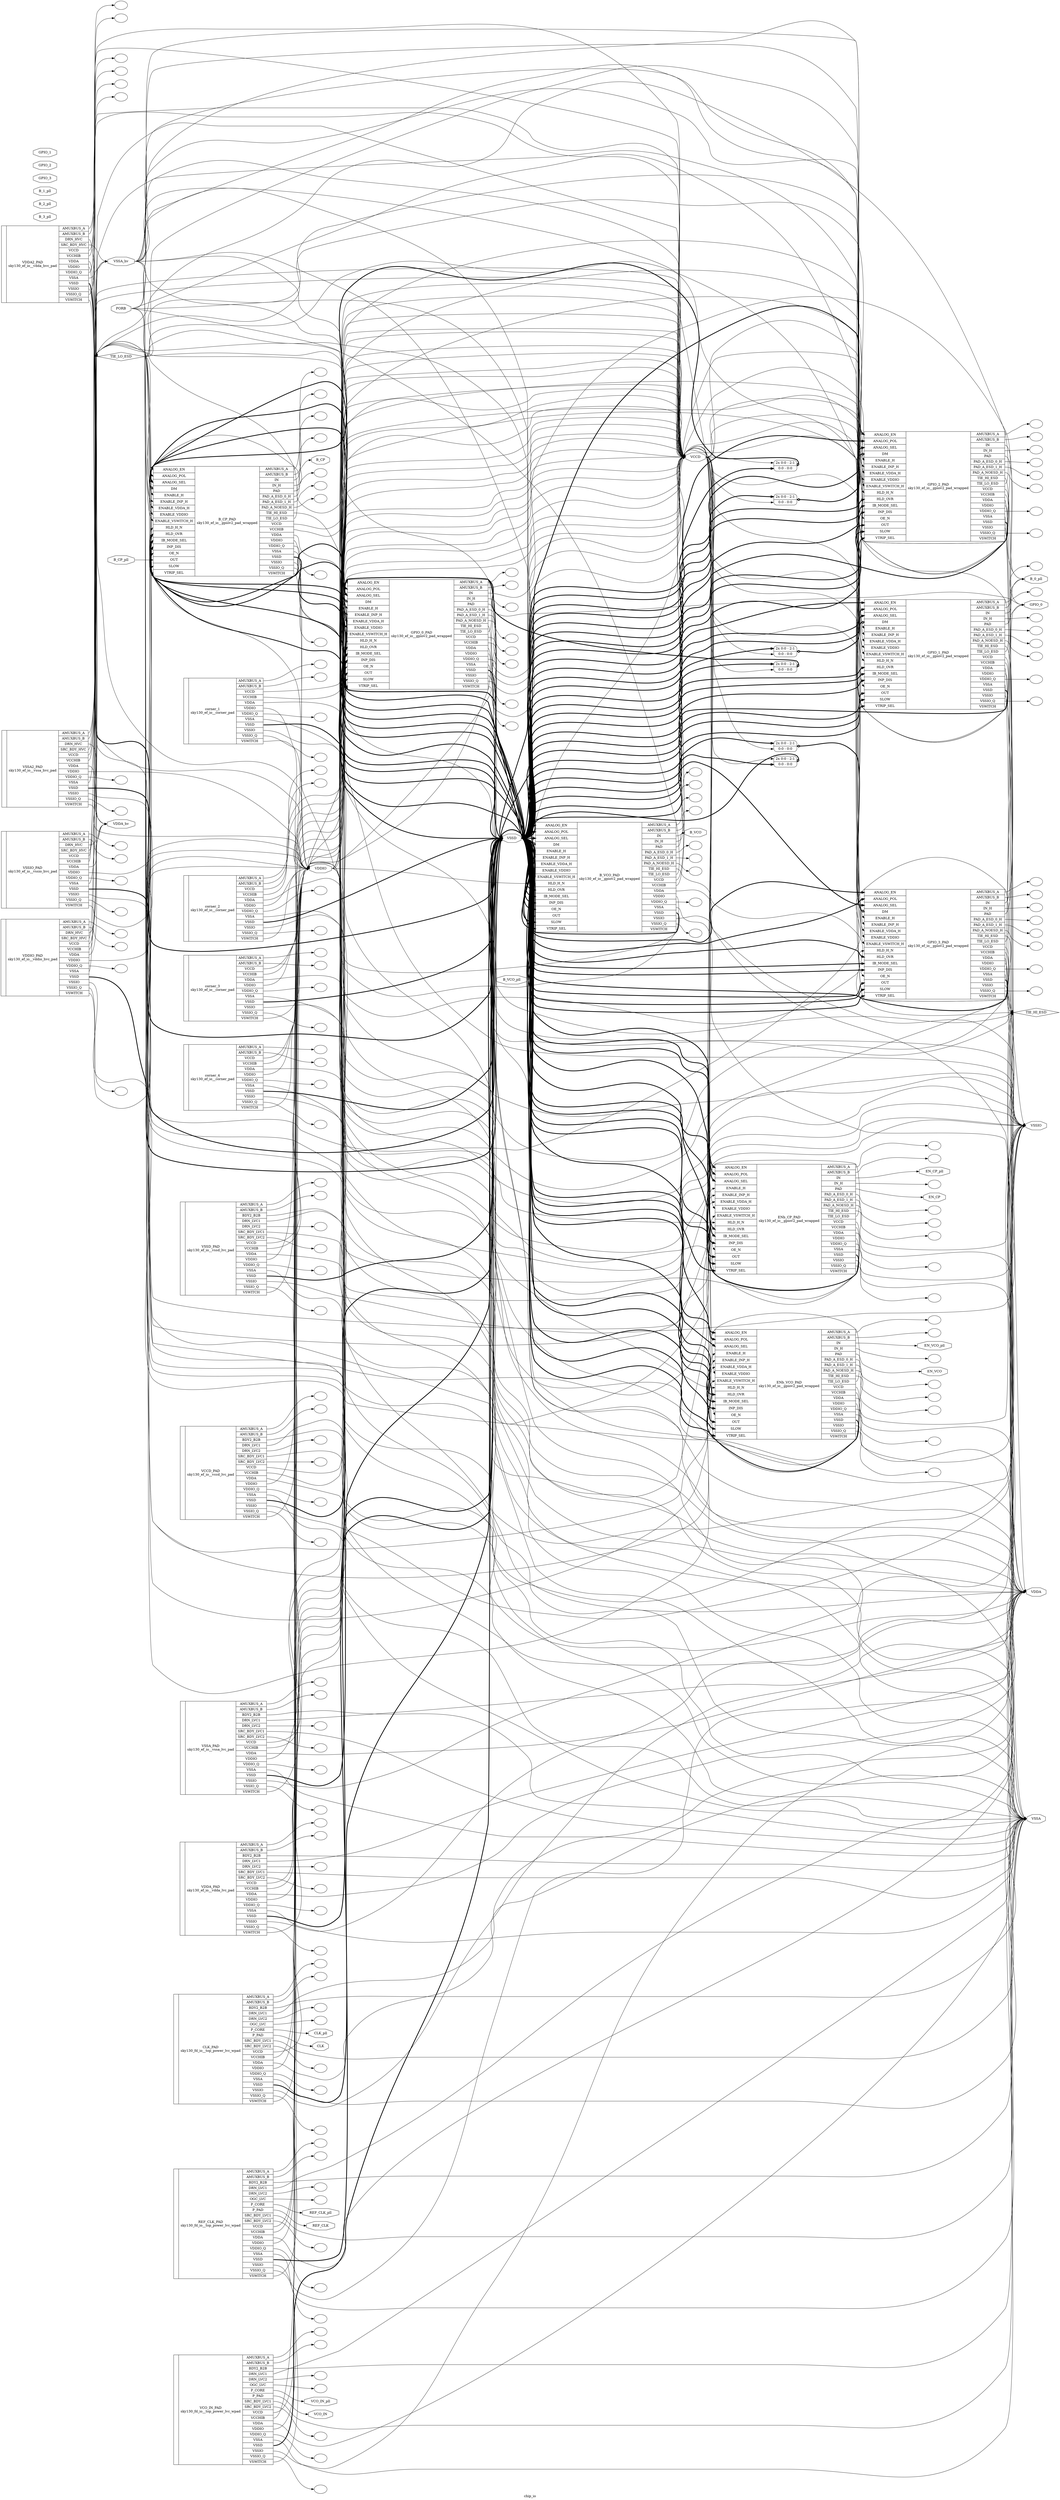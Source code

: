 digraph "chip_io" {
label="chip_io";
rankdir="LR";
remincross=true;
n1 [ shape=diamond, label="TIE_LO_ESD", color="black", fontcolor="black" ];
n2 [ shape=diamond, label="TIE_HI_ESD", color="black", fontcolor="black" ];
n3 [ shape=octagon, label="PORB", color="black", fontcolor="black" ];
n4 [ shape=octagon, label="VSSA_hv", color="black", fontcolor="black" ];
n5 [ shape=octagon, label="VDDA_hv", color="black", fontcolor="black" ];
n6 [ shape=octagon, label="VSSIO", color="black", fontcolor="black" ];
n7 [ shape=octagon, label="VDDIO", color="black", fontcolor="black" ];
n8 [ shape=octagon, label="VSSD", color="black", fontcolor="black" ];
n9 [ shape=octagon, label="VCCD", color="black", fontcolor="black" ];
n10 [ shape=octagon, label="VSSA", color="black", fontcolor="black" ];
n11 [ shape=octagon, label="VDDA", color="black", fontcolor="black" ];
n12 [ shape=octagon, label="B_VCO_pll", color="black", fontcolor="black" ];
n13 [ shape=octagon, label="B_VCO", color="black", fontcolor="black" ];
n14 [ shape=octagon, label="B_CP_pll", color="black", fontcolor="black" ];
n15 [ shape=octagon, label="B_CP", color="black", fontcolor="black" ];
n16 [ shape=octagon, label="EN_VCO_pll", color="black", fontcolor="black" ];
n17 [ shape=octagon, label="EN_VCO", color="black", fontcolor="black" ];
n18 [ shape=octagon, label="EN_CP_pll", color="black", fontcolor="black" ];
n19 [ shape=octagon, label="EN_CP", color="black", fontcolor="black" ];
n20 [ shape=octagon, label="VCO_IN_pll", color="black", fontcolor="black" ];
n21 [ shape=octagon, label="VCO_IN", color="black", fontcolor="black" ];
n22 [ shape=octagon, label="CLK_pll", color="black", fontcolor="black" ];
n23 [ shape=octagon, label="CLK", color="black", fontcolor="black" ];
n24 [ shape=octagon, label="REF_CLK_pll", color="black", fontcolor="black" ];
n25 [ shape=octagon, label="REF_CLK", color="black", fontcolor="black" ];
n26 [ shape=octagon, label="B_3_pll", color="black", fontcolor="black" ];
n27 [ shape=octagon, label="B_2_pll", color="black", fontcolor="black" ];
n28 [ shape=octagon, label="B_1_pll", color="black", fontcolor="black" ];
n29 [ shape=octagon, label="B_0_pll", color="black", fontcolor="black" ];
n30 [ shape=octagon, label="GPIO_3", color="black", fontcolor="black" ];
n31 [ shape=octagon, label="GPIO_2", color="black", fontcolor="black" ];
n32 [ shape=octagon, label="GPIO_1", color="black", fontcolor="black" ];
n33 [ shape=octagon, label="GPIO_0", color="black", fontcolor="black" ];
v0 [ label="" ];
v1 [ label="" ];
v2 [ label="" ];
v3 [ label="" ];
c40 [ shape=record, label="{{}|corner_1\nsky130_ef_io__corner_pad|{<p34> AMUXBUS_A|<p35> AMUXBUS_B|<p9> VCCD|<p36> VCCHIB|<p11> VDDA|<p7> VDDIO|<p37> VDDIO_Q|<p10> VSSA|<p8> VSSD|<p6> VSSIO|<p38> VSSIO_Q|<p39> VSWITCH}}" ];
v4 [ label="" ];
v5 [ label="" ];
v6 [ label="" ];
v7 [ label="" ];
c41 [ shape=record, label="{{}|corner_2\nsky130_ef_io__corner_pad|{<p34> AMUXBUS_A|<p35> AMUXBUS_B|<p9> VCCD|<p36> VCCHIB|<p11> VDDA|<p7> VDDIO|<p37> VDDIO_Q|<p10> VSSA|<p8> VSSD|<p6> VSSIO|<p38> VSSIO_Q|<p39> VSWITCH}}" ];
v8 [ label="" ];
v9 [ label="" ];
v10 [ label="" ];
v11 [ label="" ];
c42 [ shape=record, label="{{}|corner_3\nsky130_ef_io__corner_pad|{<p34> AMUXBUS_A|<p35> AMUXBUS_B|<p9> VCCD|<p36> VCCHIB|<p11> VDDA|<p7> VDDIO|<p37> VDDIO_Q|<p10> VSSA|<p8> VSSD|<p6> VSSIO|<p38> VSSIO_Q|<p39> VSWITCH}}" ];
v12 [ label="" ];
v13 [ label="" ];
v14 [ label="" ];
v15 [ label="" ];
c43 [ shape=record, label="{{}|corner_4\nsky130_ef_io__corner_pad|{<p34> AMUXBUS_A|<p35> AMUXBUS_B|<p9> VCCD|<p36> VCCHIB|<p11> VDDA|<p7> VDDIO|<p37> VDDIO_Q|<p10> VSSA|<p8> VSSD|<p6> VSSIO|<p38> VSSIO_Q|<p39> VSWITCH}}" ];
v16 [ label="" ];
v17 [ label="" ];
v18 [ label="" ];
v19 [ label="" ];
c46 [ shape=record, label="{{}|VSSA2_PAD\nsky130_ef_io__vssa_hvc_pad|{<p34> AMUXBUS_A|<p35> AMUXBUS_B|<p44> DRN_HVC|<p45> SRC_BDY_HVC|<p9> VCCD|<p36> VCCHIB|<p11> VDDA|<p7> VDDIO|<p37> VDDIO_Q|<p10> VSSA|<p8> VSSD|<p6> VSSIO|<p38> VSSIO_Q|<p39> VSWITCH}}" ];
v20 [ label="" ];
v21 [ label="" ];
v22 [ label="" ];
v23 [ label="" ];
c47 [ shape=record, label="{{}|VDDA2_PAD\nsky130_ef_io__vdda_hvc_pad|{<p34> AMUXBUS_A|<p35> AMUXBUS_B|<p44> DRN_HVC|<p45> SRC_BDY_HVC|<p9> VCCD|<p36> VCCHIB|<p11> VDDA|<p7> VDDIO|<p37> VDDIO_Q|<p10> VSSA|<p8> VSSD|<p6> VSSIO|<p38> VSSIO_Q|<p39> VSWITCH}}" ];
v24 [ label="" ];
v25 [ label="" ];
v26 [ label="" ];
v27 [ label="" ];
c48 [ shape=record, label="{{}|VSSIO_PAD\nsky130_ef_io__vssio_hvc_pad|{<p34> AMUXBUS_A|<p35> AMUXBUS_B|<p44> DRN_HVC|<p45> SRC_BDY_HVC|<p9> VCCD|<p36> VCCHIB|<p11> VDDA|<p7> VDDIO|<p37> VDDIO_Q|<p10> VSSA|<p8> VSSD|<p6> VSSIO|<p38> VSSIO_Q|<p39> VSWITCH}}" ];
v28 [ label="" ];
v29 [ label="" ];
v30 [ label="" ];
v31 [ label="" ];
c49 [ shape=record, label="{{}|VDDIO_PAD\nsky130_ef_io__vddio_hvc_pad|{<p34> AMUXBUS_A|<p35> AMUXBUS_B|<p44> DRN_HVC|<p45> SRC_BDY_HVC|<p9> VCCD|<p36> VCCHIB|<p11> VDDA|<p7> VDDIO|<p37> VDDIO_Q|<p10> VSSA|<p8> VSSD|<p6> VSSIO|<p38> VSSIO_Q|<p39> VSWITCH}}" ];
v32 [ label="" ];
v33 [ label="" ];
v34 [ label="" ];
v35 [ label="" ];
v36 [ label="" ];
v37 [ label="" ];
c55 [ shape=record, label="{{}|VSSD_PAD\nsky130_ef_io__vssd_lvc_pad|{<p34> AMUXBUS_A|<p35> AMUXBUS_B|<p50> BDY2_B2B|<p51> DRN_LVC1|<p52> DRN_LVC2|<p53> SRC_BDY_LVC1|<p54> SRC_BDY_LVC2|<p9> VCCD|<p36> VCCHIB|<p11> VDDA|<p7> VDDIO|<p37> VDDIO_Q|<p10> VSSA|<p8> VSSD|<p6> VSSIO|<p38> VSSIO_Q|<p39> VSWITCH}}" ];
v38 [ label="" ];
v39 [ label="" ];
v40 [ label="" ];
v41 [ label="" ];
v42 [ label="" ];
v43 [ label="" ];
c56 [ shape=record, label="{{}|VCCD_PAD\nsky130_ef_io__vccd_lvc_pad|{<p34> AMUXBUS_A|<p35> AMUXBUS_B|<p50> BDY2_B2B|<p51> DRN_LVC1|<p52> DRN_LVC2|<p53> SRC_BDY_LVC1|<p54> SRC_BDY_LVC2|<p9> VCCD|<p36> VCCHIB|<p11> VDDA|<p7> VDDIO|<p37> VDDIO_Q|<p10> VSSA|<p8> VSSD|<p6> VSSIO|<p38> VSSIO_Q|<p39> VSWITCH}}" ];
v44 [ label="" ];
v45 [ label="" ];
v46 [ label="" ];
v47 [ label="" ];
v48 [ label="" ];
v49 [ label="" ];
c57 [ shape=record, label="{{}|VSSA_PAD\nsky130_ef_io__vssa_lvc_pad|{<p34> AMUXBUS_A|<p35> AMUXBUS_B|<p50> BDY2_B2B|<p51> DRN_LVC1|<p52> DRN_LVC2|<p53> SRC_BDY_LVC1|<p54> SRC_BDY_LVC2|<p9> VCCD|<p36> VCCHIB|<p11> VDDA|<p7> VDDIO|<p37> VDDIO_Q|<p10> VSSA|<p8> VSSD|<p6> VSSIO|<p38> VSSIO_Q|<p39> VSWITCH}}" ];
v50 [ label="" ];
v51 [ label="" ];
v52 [ label="" ];
v53 [ label="" ];
v54 [ label="" ];
v55 [ label="" ];
c58 [ shape=record, label="{{}|VDDA_PAD\nsky130_ef_io__vdda_lvc_pad|{<p34> AMUXBUS_A|<p35> AMUXBUS_B|<p50> BDY2_B2B|<p51> DRN_LVC1|<p52> DRN_LVC2|<p53> SRC_BDY_LVC1|<p54> SRC_BDY_LVC2|<p9> VCCD|<p36> VCCHIB|<p11> VDDA|<p7> VDDIO|<p37> VDDIO_Q|<p10> VSSA|<p8> VSSD|<p6> VSSIO|<p38> VSSIO_Q|<p39> VSWITCH}}" ];
v56 [ label="" ];
v57 [ label="" ];
v58 [ label="" ];
v59 [ label="" ];
v60 [ label="" ];
v61 [ label="" ];
v62 [ label="" ];
c62 [ shape=record, label="{{}|CLK_PAD\nsky130_fd_io__top_power_lvc_wpad|{<p34> AMUXBUS_A|<p35> AMUXBUS_B|<p50> BDY2_B2B|<p51> DRN_LVC1|<p52> DRN_LVC2|<p59> OGC_LVC|<p60> P_CORE|<p61> P_PAD|<p53> SRC_BDY_LVC1|<p54> SRC_BDY_LVC2|<p9> VCCD|<p36> VCCHIB|<p11> VDDA|<p7> VDDIO|<p37> VDDIO_Q|<p10> VSSA|<p8> VSSD|<p6> VSSIO|<p38> VSSIO_Q|<p39> VSWITCH}}" ];
v63 [ label="" ];
v64 [ label="" ];
v65 [ label="" ];
v66 [ label="" ];
v67 [ label="" ];
v68 [ label="" ];
v69 [ label="" ];
c63 [ shape=record, label="{{}|REF_CLK_PAD\nsky130_fd_io__top_power_lvc_wpad|{<p34> AMUXBUS_A|<p35> AMUXBUS_B|<p50> BDY2_B2B|<p51> DRN_LVC1|<p52> DRN_LVC2|<p59> OGC_LVC|<p60> P_CORE|<p61> P_PAD|<p53> SRC_BDY_LVC1|<p54> SRC_BDY_LVC2|<p9> VCCD|<p36> VCCHIB|<p11> VDDA|<p7> VDDIO|<p37> VDDIO_Q|<p10> VSSA|<p8> VSSD|<p6> VSSIO|<p38> VSSIO_Q|<p39> VSWITCH}}" ];
v70 [ label="" ];
v71 [ label="" ];
v72 [ label="" ];
v73 [ label="" ];
v74 [ label="" ];
v75 [ label="" ];
v76 [ label="" ];
c64 [ shape=record, label="{{}|VCO_IN_PAD\nsky130_fd_io__top_power_lvc_wpad|{<p34> AMUXBUS_A|<p35> AMUXBUS_B|<p50> BDY2_B2B|<p51> DRN_LVC1|<p52> DRN_LVC2|<p59> OGC_LVC|<p60> P_CORE|<p61> P_PAD|<p53> SRC_BDY_LVC1|<p54> SRC_BDY_LVC2|<p9> VCCD|<p36> VCCHIB|<p11> VDDA|<p7> VDDIO|<p37> VDDIO_Q|<p10> VSSA|<p8> VSSD|<p6> VSSIO|<p38> VSSIO_Q|<p39> VSWITCH}}" ];
v77 [ label="" ];
v78 [ label="" ];
v79 [ label="" ];
v80 [ label="" ];
v81 [ label="" ];
v83 [ label="" ];
v84 [ label="" ];
v85 [ label="" ];
v86 [ label="" ];
c88 [ shape=record, label="{{<p65> ANALOG_EN|<p66> ANALOG_POL|<p67> ANALOG_SEL|<p68> DM|<p69> ENABLE_H|<p70> ENABLE_INP_H|<p71> ENABLE_VDDA_H|<p72> ENABLE_VDDIO|<p73> ENABLE_VSWITCH_H|<p74> HLD_H_N|<p75> HLD_OVR|<p76> IB_MODE_SEL|<p77> INP_DIS|<p78> OE_N|<p79> OUT|<p80> SLOW|<p81> VTRIP_SEL}|B_CP_PAD\nsky130_ef_io__gpiov2_pad_wrapped|{<p34> AMUXBUS_A|<p35> AMUXBUS_B|<p82> IN|<p83> IN_H|<p84> PAD|<p85> PAD_A_ESD_0_H|<p86> PAD_A_ESD_1_H|<p87> PAD_A_NOESD_H|<p2> TIE_HI_ESD|<p1> TIE_LO_ESD|<p9> VCCD|<p36> VCCHIB|<p11> VDDA|<p7> VDDIO|<p37> VDDIO_Q|<p10> VSSA|<p8> VSSD|<p6> VSSIO|<p38> VSSIO_Q|<p39> VSWITCH}}" ];
x82 [ shape=record, style=rounded, label="<s2> 2x 0:0 - 2:1 |<s0> 0:0 - 0:0 " ];
x82:e -> c88:p68:w [arrowhead=odiamond, arrowtail=odiamond, dir=both, color="black", style="setlinewidth(3)", label=""];
v87 [ label="" ];
v88 [ label="" ];
v89 [ label="" ];
v90 [ label="" ];
v91 [ label="" ];
v93 [ label="" ];
v94 [ label="" ];
v95 [ label="" ];
v96 [ label="" ];
c89 [ shape=record, label="{{<p65> ANALOG_EN|<p66> ANALOG_POL|<p67> ANALOG_SEL|<p68> DM|<p69> ENABLE_H|<p70> ENABLE_INP_H|<p71> ENABLE_VDDA_H|<p72> ENABLE_VDDIO|<p73> ENABLE_VSWITCH_H|<p74> HLD_H_N|<p75> HLD_OVR|<p76> IB_MODE_SEL|<p77> INP_DIS|<p78> OE_N|<p79> OUT|<p80> SLOW|<p81> VTRIP_SEL}|B_VCO_PAD\nsky130_ef_io__gpiov2_pad_wrapped|{<p34> AMUXBUS_A|<p35> AMUXBUS_B|<p82> IN|<p83> IN_H|<p84> PAD|<p85> PAD_A_ESD_0_H|<p86> PAD_A_ESD_1_H|<p87> PAD_A_NOESD_H|<p2> TIE_HI_ESD|<p1> TIE_LO_ESD|<p9> VCCD|<p36> VCCHIB|<p11> VDDA|<p7> VDDIO|<p37> VDDIO_Q|<p10> VSSA|<p8> VSSD|<p6> VSSIO|<p38> VSSIO_Q|<p39> VSWITCH}}" ];
x92 [ shape=record, style=rounded, label="<s2> 2x 0:0 - 2:1 |<s0> 0:0 - 0:0 " ];
x92:e -> c89:p68:w [arrowhead=odiamond, arrowtail=odiamond, dir=both, color="black", style="setlinewidth(3)", label=""];
v97 [ label="" ];
v98 [ label="" ];
v99 [ label="" ];
v100 [ label="" ];
v101 [ label="" ];
v102 [ label="" ];
v103 [ label="" ];
v104 [ label="" ];
c90 [ shape=record, label="{{<p65> ANALOG_EN|<p66> ANALOG_POL|<p67> ANALOG_SEL|<p69> ENABLE_H|<p70> ENABLE_INP_H|<p71> ENABLE_VDDA_H|<p72> ENABLE_VDDIO|<p73> ENABLE_VSWITCH_H|<p74> HLD_H_N|<p75> HLD_OVR|<p76> IB_MODE_SEL|<p77> INP_DIS|<p78> OE_N|<p79> OUT|<p80> SLOW|<p81> VTRIP_SEL}|ENb_CP_PAD\nsky130_ef_io__gpiov2_pad_wrapped|{<p34> AMUXBUS_A|<p35> AMUXBUS_B|<p82> IN|<p83> IN_H|<p84> PAD|<p85> PAD_A_ESD_0_H|<p86> PAD_A_ESD_1_H|<p87> PAD_A_NOESD_H|<p2> TIE_HI_ESD|<p1> TIE_LO_ESD|<p9> VCCD|<p36> VCCHIB|<p11> VDDA|<p7> VDDIO|<p37> VDDIO_Q|<p10> VSSA|<p8> VSSD|<p6> VSSIO|<p38> VSSIO_Q|<p39> VSWITCH}}" ];
v105 [ label="" ];
v106 [ label="" ];
v107 [ label="" ];
v108 [ label="" ];
v109 [ label="" ];
v110 [ label="" ];
v111 [ label="" ];
v112 [ label="" ];
c91 [ shape=record, label="{{<p65> ANALOG_EN|<p66> ANALOG_POL|<p67> ANALOG_SEL|<p69> ENABLE_H|<p70> ENABLE_INP_H|<p71> ENABLE_VDDA_H|<p72> ENABLE_VDDIO|<p73> ENABLE_VSWITCH_H|<p74> HLD_H_N|<p75> HLD_OVR|<p76> IB_MODE_SEL|<p77> INP_DIS|<p78> OE_N|<p79> OUT|<p80> SLOW|<p81> VTRIP_SEL}|ENb_VCO_PAD\nsky130_ef_io__gpiov2_pad_wrapped|{<p34> AMUXBUS_A|<p35> AMUXBUS_B|<p82> IN|<p83> IN_H|<p84> PAD|<p85> PAD_A_ESD_0_H|<p86> PAD_A_ESD_1_H|<p87> PAD_A_NOESD_H|<p2> TIE_HI_ESD|<p1> TIE_LO_ESD|<p9> VCCD|<p36> VCCHIB|<p11> VDDA|<p7> VDDIO|<p37> VDDIO_Q|<p10> VSSA|<p8> VSSD|<p6> VSSIO|<p38> VSSIO_Q|<p39> VSWITCH}}" ];
v113 [ label="" ];
v114 [ label="" ];
v115 [ label="" ];
v116 [ label="" ];
v118 [ label="" ];
v119 [ label="" ];
v120 [ label="" ];
v121 [ label="" ];
c92 [ shape=record, label="{{<p65> ANALOG_EN|<p66> ANALOG_POL|<p67> ANALOG_SEL|<p68> DM|<p69> ENABLE_H|<p70> ENABLE_INP_H|<p71> ENABLE_VDDA_H|<p72> ENABLE_VDDIO|<p73> ENABLE_VSWITCH_H|<p74> HLD_H_N|<p75> HLD_OVR|<p76> IB_MODE_SEL|<p77> INP_DIS|<p78> OE_N|<p79> OUT|<p80> SLOW|<p81> VTRIP_SEL}|GPIO_3_PAD\nsky130_ef_io__gpiov2_pad_wrapped|{<p34> AMUXBUS_A|<p35> AMUXBUS_B|<p82> IN|<p83> IN_H|<p84> PAD|<p85> PAD_A_ESD_0_H|<p86> PAD_A_ESD_1_H|<p87> PAD_A_NOESD_H|<p2> TIE_HI_ESD|<p1> TIE_LO_ESD|<p9> VCCD|<p36> VCCHIB|<p11> VDDA|<p7> VDDIO|<p37> VDDIO_Q|<p10> VSSA|<p8> VSSD|<p6> VSSIO|<p38> VSSIO_Q|<p39> VSWITCH}}" ];
x117 [ shape=record, style=rounded, label="<s2> 2x 0:0 - 2:1 |<s0> 0:0 - 0:0 " ];
x117:e -> c92:p68:w [arrowhead=odiamond, arrowtail=odiamond, dir=both, color="black", style="setlinewidth(3)", label=""];
v122 [ label="" ];
v123 [ label="" ];
v124 [ label="" ];
v125 [ label="" ];
v127 [ label="" ];
v128 [ label="" ];
v129 [ label="" ];
v130 [ label="" ];
c93 [ shape=record, label="{{<p65> ANALOG_EN|<p66> ANALOG_POL|<p67> ANALOG_SEL|<p68> DM|<p69> ENABLE_H|<p70> ENABLE_INP_H|<p71> ENABLE_VDDA_H|<p72> ENABLE_VDDIO|<p73> ENABLE_VSWITCH_H|<p74> HLD_H_N|<p75> HLD_OVR|<p76> IB_MODE_SEL|<p77> INP_DIS|<p78> OE_N|<p79> OUT|<p80> SLOW|<p81> VTRIP_SEL}|GPIO_2_PAD\nsky130_ef_io__gpiov2_pad_wrapped|{<p34> AMUXBUS_A|<p35> AMUXBUS_B|<p82> IN|<p83> IN_H|<p84> PAD|<p85> PAD_A_ESD_0_H|<p86> PAD_A_ESD_1_H|<p87> PAD_A_NOESD_H|<p2> TIE_HI_ESD|<p1> TIE_LO_ESD|<p9> VCCD|<p36> VCCHIB|<p11> VDDA|<p7> VDDIO|<p37> VDDIO_Q|<p10> VSSA|<p8> VSSD|<p6> VSSIO|<p38> VSSIO_Q|<p39> VSWITCH}}" ];
x126 [ shape=record, style=rounded, label="<s2> 2x 0:0 - 2:1 |<s0> 0:0 - 0:0 " ];
x126:e -> c93:p68:w [arrowhead=odiamond, arrowtail=odiamond, dir=both, color="black", style="setlinewidth(3)", label=""];
v131 [ label="" ];
v132 [ label="" ];
v133 [ label="" ];
v134 [ label="" ];
v136 [ label="" ];
v137 [ label="" ];
v138 [ label="" ];
v139 [ label="" ];
c94 [ shape=record, label="{{<p65> ANALOG_EN|<p66> ANALOG_POL|<p67> ANALOG_SEL|<p68> DM|<p69> ENABLE_H|<p70> ENABLE_INP_H|<p71> ENABLE_VDDA_H|<p72> ENABLE_VDDIO|<p73> ENABLE_VSWITCH_H|<p74> HLD_H_N|<p75> HLD_OVR|<p76> IB_MODE_SEL|<p77> INP_DIS|<p78> OE_N|<p79> OUT|<p80> SLOW|<p81> VTRIP_SEL}|GPIO_1_PAD\nsky130_ef_io__gpiov2_pad_wrapped|{<p34> AMUXBUS_A|<p35> AMUXBUS_B|<p82> IN|<p83> IN_H|<p84> PAD|<p85> PAD_A_ESD_0_H|<p86> PAD_A_ESD_1_H|<p87> PAD_A_NOESD_H|<p2> TIE_HI_ESD|<p1> TIE_LO_ESD|<p9> VCCD|<p36> VCCHIB|<p11> VDDA|<p7> VDDIO|<p37> VDDIO_Q|<p10> VSSA|<p8> VSSD|<p6> VSSIO|<p38> VSSIO_Q|<p39> VSWITCH}}" ];
x135 [ shape=record, style=rounded, label="<s2> 2x 0:0 - 2:1 |<s0> 0:0 - 0:0 " ];
x135:e -> c94:p68:w [arrowhead=odiamond, arrowtail=odiamond, dir=both, color="black", style="setlinewidth(3)", label=""];
v140 [ label="" ];
v141 [ label="" ];
v142 [ label="" ];
v143 [ label="" ];
v145 [ label="" ];
v146 [ label="" ];
v147 [ label="" ];
v148 [ label="" ];
c95 [ shape=record, label="{{<p65> ANALOG_EN|<p66> ANALOG_POL|<p67> ANALOG_SEL|<p68> DM|<p69> ENABLE_H|<p70> ENABLE_INP_H|<p71> ENABLE_VDDA_H|<p72> ENABLE_VDDIO|<p73> ENABLE_VSWITCH_H|<p74> HLD_H_N|<p75> HLD_OVR|<p76> IB_MODE_SEL|<p77> INP_DIS|<p78> OE_N|<p79> OUT|<p80> SLOW|<p81> VTRIP_SEL}|GPIO_0_PAD\nsky130_ef_io__gpiov2_pad_wrapped|{<p34> AMUXBUS_A|<p35> AMUXBUS_B|<p82> IN|<p83> IN_H|<p84> PAD|<p85> PAD_A_ESD_0_H|<p86> PAD_A_ESD_1_H|<p87> PAD_A_NOESD_H|<p2> TIE_HI_ESD|<p1> TIE_LO_ESD|<p9> VCCD|<p36> VCCHIB|<p11> VDDA|<p7> VDDIO|<p37> VDDIO_Q|<p10> VSSA|<p8> VSSD|<p6> VSSIO|<p38> VSSIO_Q|<p39> VSWITCH}}" ];
x144 [ shape=record, style=rounded, label="<s2> 2x 0:0 - 2:1 |<s0> 0:0 - 0:0 " ];
x144:e -> c95:p68:w [arrowhead=odiamond, arrowtail=odiamond, dir=both, color="black", style="setlinewidth(3)", label=""];
c88:p1:e -> n1:w [color="black", label=""];
c89:p1:e -> n1:w [color="black", label=""];
c90:p1:e -> n1:w [color="black", label=""];
c91:p1:e -> n1:w [color="black", label=""];
c92:p1:e -> n1:w [color="black", label=""];
c93:p1:e -> n1:w [color="black", label=""];
c94:p1:e -> n1:w [color="black", label=""];
c95:p1:e -> n1:w [color="black", label=""];
n1:e -> c88:p70:w [color="black", label=""];
n1:e -> c89:p70:w [color="black", label=""];
n1:e -> c90:p70:w [color="black", label=""];
n1:e -> c91:p70:w [color="black", label=""];
n1:e -> c92:p70:w [color="black", label=""];
n1:e -> c93:p70:w [color="black", label=""];
n1:e -> c94:p70:w [color="black", label=""];
n1:e -> c95:p70:w [color="black", label=""];
c40:p10:e -> n10:w [color="black", label=""];
c41:p10:e -> n10:w [color="black", label=""];
c42:p10:e -> n10:w [color="black", label=""];
c43:p10:e -> n10:w [color="black", label=""];
c55:p10:e -> n10:w [color="black", label=""];
c55:p50:e -> n10:w [color="black", label=""];
c55:p53:e -> n10:w [color="black", label=""];
c56:p10:e -> n10:w [color="black", label=""];
c56:p50:e -> n10:w [color="black", label=""];
c56:p53:e -> n10:w [color="black", label=""];
c57:p10:e -> n10:w [color="black", label=""];
c57:p50:e -> n10:w [color="black", label=""];
c57:p53:e -> n10:w [color="black", label=""];
c58:p10:e -> n10:w [color="black", label=""];
c58:p50:e -> n10:w [color="black", label=""];
c58:p53:e -> n10:w [color="black", label=""];
c62:p10:e -> n10:w [color="black", label=""];
c62:p50:e -> n10:w [color="black", label=""];
c62:p53:e -> n10:w [color="black", label=""];
c63:p10:e -> n10:w [color="black", label=""];
c63:p50:e -> n10:w [color="black", label=""];
c63:p53:e -> n10:w [color="black", label=""];
c64:p10:e -> n10:w [color="black", label=""];
c64:p50:e -> n10:w [color="black", label=""];
c64:p53:e -> n10:w [color="black", label=""];
c88:p10:e -> n10:w [color="black", label=""];
c89:p10:e -> n10:w [color="black", label=""];
c90:p10:e -> n10:w [color="black", label=""];
c91:p10:e -> n10:w [color="black", label=""];
c92:p10:e -> n10:w [color="black", label=""];
c93:p10:e -> n10:w [color="black", label=""];
c94:p10:e -> n10:w [color="black", label=""];
c95:p10:e -> n10:w [color="black", label=""];
c40:p11:e -> n11:w [color="black", label=""];
c41:p11:e -> n11:w [color="black", label=""];
c42:p11:e -> n11:w [color="black", label=""];
c43:p11:e -> n11:w [color="black", label=""];
c55:p11:e -> n11:w [color="black", label=""];
c55:p51:e -> n11:w [color="black", label=""];
c56:p11:e -> n11:w [color="black", label=""];
c56:p51:e -> n11:w [color="black", label=""];
c57:p11:e -> n11:w [color="black", label=""];
c57:p51:e -> n11:w [color="black", label=""];
c58:p11:e -> n11:w [color="black", label=""];
c58:p51:e -> n11:w [color="black", label=""];
c62:p11:e -> n11:w [color="black", label=""];
c62:p51:e -> n11:w [color="black", label=""];
c63:p11:e -> n11:w [color="black", label=""];
c63:p51:e -> n11:w [color="black", label=""];
c64:p11:e -> n11:w [color="black", label=""];
c64:p51:e -> n11:w [color="black", label=""];
c88:p11:e -> n11:w [color="black", label=""];
c89:p11:e -> n11:w [color="black", label=""];
c90:p11:e -> n11:w [color="black", label=""];
c91:p11:e -> n11:w [color="black", label=""];
c92:p11:e -> n11:w [color="black", label=""];
c93:p11:e -> n11:w [color="black", label=""];
c94:p11:e -> n11:w [color="black", label=""];
c95:p11:e -> n11:w [color="black", label=""];
n12:e -> c89:p79:w [color="black", label=""];
c89:p84:e -> n13:w [color="black", label=""];
n14:e -> c88:p79:w [color="black", label=""];
c88:p84:e -> n15:w [color="black", label=""];
c91:p82:e -> n16:w [color="black", label=""];
c91:p84:e -> n17:w [color="black", label=""];
c90:p82:e -> n18:w [color="black", label=""];
c90:p84:e -> n19:w [color="black", label=""];
c88:p2:e -> n2:w [color="black", label=""];
c89:p2:e -> n2:w [color="black", label=""];
c90:p2:e -> n2:w [color="black", label=""];
c91:p2:e -> n2:w [color="black", label=""];
c92:p2:e -> n2:w [color="black", label=""];
c93:p2:e -> n2:w [color="black", label=""];
c94:p2:e -> n2:w [color="black", label=""];
c95:p2:e -> n2:w [color="black", label=""];
c64:p60:e -> n20:w [color="black", label=""];
c64:p61:e -> n21:w [color="black", label=""];
c62:p60:e -> n22:w [color="black", label=""];
c62:p61:e -> n23:w [color="black", label=""];
c63:p60:e -> n24:w [color="black", label=""];
c63:p61:e -> n25:w [color="black", label=""];
c92:p82:e -> n29:w [color="black", label=""];
c93:p82:e -> n29:w [color="black", label=""];
c94:p82:e -> n29:w [color="black", label=""];
c95:p82:e -> n29:w [color="black", label=""];
n3:e -> c88:p69:w [color="black", label=""];
n3:e -> c89:p69:w [color="black", label=""];
n3:e -> c90:p69:w [color="black", label=""];
n3:e -> c91:p69:w [color="black", label=""];
n3:e -> c92:p69:w [color="black", label=""];
n3:e -> c93:p69:w [color="black", label=""];
n3:e -> c94:p69:w [color="black", label=""];
n3:e -> c95:p69:w [color="black", label=""];
c92:p84:e -> n33:w [color="black", label=""];
c93:p84:e -> n33:w [color="black", label=""];
c94:p84:e -> n33:w [color="black", label=""];
c95:p84:e -> n33:w [color="black", label=""];
c46:p10:e -> n4:w [color="black", label=""];
c46:p45:e -> n4:w [color="black", label=""];
c47:p10:e -> n4:w [color="black", label=""];
c47:p45:e -> n4:w [color="black", label=""];
c48:p10:e -> n4:w [color="black", label=""];
c48:p45:e -> n4:w [color="black", label=""];
c49:p10:e -> n4:w [color="black", label=""];
c49:p45:e -> n4:w [color="black", label=""];
n4:e -> c88:p71:w [color="black", label=""];
n4:e -> c88:p73:w [color="black", label=""];
n4:e -> c89:p71:w [color="black", label=""];
n4:e -> c89:p73:w [color="black", label=""];
n4:e -> c90:p71:w [color="black", label=""];
n4:e -> c90:p73:w [color="black", label=""];
n4:e -> c91:p71:w [color="black", label=""];
n4:e -> c91:p73:w [color="black", label=""];
n4:e -> c92:p71:w [color="black", label=""];
n4:e -> c92:p73:w [color="black", label=""];
n4:e -> c93:p71:w [color="black", label=""];
n4:e -> c93:p73:w [color="black", label=""];
n4:e -> c94:p71:w [color="black", label=""];
n4:e -> c94:p73:w [color="black", label=""];
n4:e -> c95:p71:w [color="black", label=""];
n4:e -> c95:p73:w [color="black", label=""];
c46:p11:e -> n5:w [color="black", label=""];
c46:p44:e -> n5:w [color="black", label=""];
c47:p11:e -> n5:w [color="black", label=""];
c47:p44:e -> n5:w [color="black", label=""];
c48:p11:e -> n5:w [color="black", label=""];
c48:p44:e -> n5:w [color="black", label=""];
c49:p11:e -> n5:w [color="black", label=""];
c49:p44:e -> n5:w [color="black", label=""];
c40:p6:e -> n6:w [color="black", label=""];
c41:p6:e -> n6:w [color="black", label=""];
c42:p6:e -> n6:w [color="black", label=""];
c43:p6:e -> n6:w [color="black", label=""];
c46:p6:e -> n6:w [color="black", label=""];
c47:p6:e -> n6:w [color="black", label=""];
c48:p6:e -> n6:w [color="black", label=""];
c49:p6:e -> n6:w [color="black", label=""];
c55:p6:e -> n6:w [color="black", label=""];
c56:p6:e -> n6:w [color="black", label=""];
c57:p6:e -> n6:w [color="black", label=""];
c58:p6:e -> n6:w [color="black", label=""];
c62:p6:e -> n6:w [color="black", label=""];
c63:p6:e -> n6:w [color="black", label=""];
c64:p6:e -> n6:w [color="black", label=""];
c88:p6:e -> n6:w [color="black", label=""];
c89:p6:e -> n6:w [color="black", label=""];
c90:p6:e -> n6:w [color="black", label=""];
c91:p6:e -> n6:w [color="black", label=""];
c92:p6:e -> n6:w [color="black", label=""];
c93:p6:e -> n6:w [color="black", label=""];
c94:p6:e -> n6:w [color="black", label=""];
c95:p6:e -> n6:w [color="black", label=""];
c40:p39:e -> n7:w [color="black", label=""];
c40:p7:e -> n7:w [color="black", label=""];
c41:p39:e -> n7:w [color="black", label=""];
c41:p7:e -> n7:w [color="black", label=""];
c42:p39:e -> n7:w [color="black", label=""];
c42:p7:e -> n7:w [color="black", label=""];
c43:p39:e -> n7:w [color="black", label=""];
c43:p7:e -> n7:w [color="black", label=""];
c46:p39:e -> n7:w [color="black", label=""];
c46:p7:e -> n7:w [color="black", label=""];
c47:p39:e -> n7:w [color="black", label=""];
c47:p7:e -> n7:w [color="black", label=""];
c48:p39:e -> n7:w [color="black", label=""];
c48:p7:e -> n7:w [color="black", label=""];
c49:p39:e -> n7:w [color="black", label=""];
c49:p7:e -> n7:w [color="black", label=""];
c55:p39:e -> n7:w [color="black", label=""];
c55:p7:e -> n7:w [color="black", label=""];
c56:p39:e -> n7:w [color="black", label=""];
c56:p7:e -> n7:w [color="black", label=""];
c57:p39:e -> n7:w [color="black", label=""];
c57:p7:e -> n7:w [color="black", label=""];
c58:p39:e -> n7:w [color="black", label=""];
c58:p7:e -> n7:w [color="black", label=""];
c62:p39:e -> n7:w [color="black", label=""];
c62:p7:e -> n7:w [color="black", label=""];
c63:p39:e -> n7:w [color="black", label=""];
c63:p7:e -> n7:w [color="black", label=""];
c64:p39:e -> n7:w [color="black", label=""];
c64:p7:e -> n7:w [color="black", label=""];
c88:p39:e -> n7:w [color="black", label=""];
c88:p7:e -> n7:w [color="black", label=""];
c89:p39:e -> n7:w [color="black", label=""];
c89:p7:e -> n7:w [color="black", label=""];
c90:p39:e -> n7:w [color="black", label=""];
c90:p7:e -> n7:w [color="black", label=""];
c91:p39:e -> n7:w [color="black", label=""];
c91:p7:e -> n7:w [color="black", label=""];
c92:p39:e -> n7:w [color="black", label=""];
c92:p7:e -> n7:w [color="black", label=""];
c93:p39:e -> n7:w [color="black", label=""];
c93:p7:e -> n7:w [color="black", label=""];
c94:p39:e -> n7:w [color="black", label=""];
c94:p7:e -> n7:w [color="black", label=""];
c95:p39:e -> n7:w [color="black", label=""];
c95:p7:e -> n7:w [color="black", label=""];
n7:e -> c88:p74:w [color="black", label=""];
n7:e -> c89:p74:w [color="black", label=""];
n7:e -> c90:p74:w [color="black", label=""];
n7:e -> c91:p74:w [color="black", label=""];
n7:e -> c92:p74:w [color="black", label=""];
n7:e -> c93:p74:w [color="black", label=""];
n7:e -> c94:p74:w [color="black", label=""];
n7:e -> c95:p74:w [color="black", label=""];
c40:p8:e -> n8:w [color="black", style="setlinewidth(3)", label=""];
c41:p8:e -> n8:w [color="black", style="setlinewidth(3)", label=""];
c42:p8:e -> n8:w [color="black", style="setlinewidth(3)", label=""];
c43:p8:e -> n8:w [color="black", style="setlinewidth(3)", label=""];
c46:p8:e -> n8:w [color="black", style="setlinewidth(3)", label=""];
c47:p8:e -> n8:w [color="black", style="setlinewidth(3)", label=""];
c48:p8:e -> n8:w [color="black", style="setlinewidth(3)", label=""];
c49:p8:e -> n8:w [color="black", style="setlinewidth(3)", label=""];
c55:p8:e -> n8:w [color="black", style="setlinewidth(3)", label=""];
c56:p8:e -> n8:w [color="black", style="setlinewidth(3)", label=""];
c57:p8:e -> n8:w [color="black", style="setlinewidth(3)", label=""];
c58:p8:e -> n8:w [color="black", style="setlinewidth(3)", label=""];
c62:p8:e -> n8:w [color="black", style="setlinewidth(3)", label=""];
c63:p8:e -> n8:w [color="black", style="setlinewidth(3)", label=""];
c64:p8:e -> n8:w [color="black", style="setlinewidth(3)", label=""];
c88:p8:e -> n8:w [color="black", style="setlinewidth(3)", label=""];
c89:p8:e -> n8:w [color="black", style="setlinewidth(3)", label=""];
c90:p8:e -> n8:w [color="black", style="setlinewidth(3)", label=""];
c91:p8:e -> n8:w [color="black", style="setlinewidth(3)", label=""];
c92:p8:e -> n8:w [color="black", style="setlinewidth(3)", label=""];
c93:p8:e -> n8:w [color="black", style="setlinewidth(3)", label=""];
c94:p8:e -> n8:w [color="black", style="setlinewidth(3)", label=""];
c95:p8:e -> n8:w [color="black", style="setlinewidth(3)", label=""];
n8:e -> c88:p65:w [color="black", style="setlinewidth(3)", label=""];
n8:e -> c88:p66:w [color="black", style="setlinewidth(3)", label=""];
n8:e -> c88:p67:w [color="black", style="setlinewidth(3)", label=""];
n8:e -> c88:p75:w [color="black", style="setlinewidth(3)", label=""];
n8:e -> c88:p76:w [color="black", style="setlinewidth(3)", label=""];
n8:e -> c88:p77:w [color="black", style="setlinewidth(3)", label=""];
n8:e -> c88:p78:w [color="black", style="setlinewidth(3)", label=""];
n8:e -> c88:p80:w [color="black", style="setlinewidth(3)", label=""];
n8:e -> c88:p81:w [color="black", style="setlinewidth(3)", label=""];
n8:e -> c89:p65:w [color="black", style="setlinewidth(3)", label=""];
n8:e -> c89:p66:w [color="black", style="setlinewidth(3)", label=""];
n8:e -> c89:p67:w [color="black", style="setlinewidth(3)", label=""];
n8:e -> c89:p75:w [color="black", style="setlinewidth(3)", label=""];
n8:e -> c89:p76:w [color="black", style="setlinewidth(3)", label=""];
n8:e -> c89:p77:w [color="black", style="setlinewidth(3)", label=""];
n8:e -> c89:p78:w [color="black", style="setlinewidth(3)", label=""];
n8:e -> c89:p80:w [color="black", style="setlinewidth(3)", label=""];
n8:e -> c89:p81:w [color="black", style="setlinewidth(3)", label=""];
n8:e -> c90:p65:w [color="black", style="setlinewidth(3)", label=""];
n8:e -> c90:p66:w [color="black", style="setlinewidth(3)", label=""];
n8:e -> c90:p67:w [color="black", style="setlinewidth(3)", label=""];
n8:e -> c90:p75:w [color="black", style="setlinewidth(3)", label=""];
n8:e -> c90:p76:w [color="black", style="setlinewidth(3)", label=""];
n8:e -> c90:p77:w [color="black", style="setlinewidth(3)", label=""];
n8:e -> c90:p79:w [color="black", style="setlinewidth(3)", label=""];
n8:e -> c90:p80:w [color="black", style="setlinewidth(3)", label=""];
n8:e -> c90:p81:w [color="black", style="setlinewidth(3)", label=""];
n8:e -> c91:p65:w [color="black", style="setlinewidth(3)", label=""];
n8:e -> c91:p66:w [color="black", style="setlinewidth(3)", label=""];
n8:e -> c91:p67:w [color="black", style="setlinewidth(3)", label=""];
n8:e -> c91:p75:w [color="black", style="setlinewidth(3)", label=""];
n8:e -> c91:p76:w [color="black", style="setlinewidth(3)", label=""];
n8:e -> c91:p77:w [color="black", style="setlinewidth(3)", label=""];
n8:e -> c91:p79:w [color="black", style="setlinewidth(3)", label=""];
n8:e -> c91:p80:w [color="black", style="setlinewidth(3)", label=""];
n8:e -> c91:p81:w [color="black", style="setlinewidth(3)", label=""];
n8:e -> c92:p65:w [color="black", style="setlinewidth(3)", label=""];
n8:e -> c92:p66:w [color="black", style="setlinewidth(3)", label=""];
n8:e -> c92:p67:w [color="black", style="setlinewidth(3)", label=""];
n8:e -> c92:p75:w [color="black", style="setlinewidth(3)", label=""];
n8:e -> c92:p76:w [color="black", style="setlinewidth(3)", label=""];
n8:e -> c92:p77:w [color="black", style="setlinewidth(3)", label=""];
n8:e -> c92:p79:w [color="black", style="setlinewidth(3)", label=""];
n8:e -> c92:p80:w [color="black", style="setlinewidth(3)", label=""];
n8:e -> c92:p81:w [color="black", style="setlinewidth(3)", label=""];
n8:e -> c93:p65:w [color="black", style="setlinewidth(3)", label=""];
n8:e -> c93:p66:w [color="black", style="setlinewidth(3)", label=""];
n8:e -> c93:p67:w [color="black", style="setlinewidth(3)", label=""];
n8:e -> c93:p75:w [color="black", style="setlinewidth(3)", label=""];
n8:e -> c93:p76:w [color="black", style="setlinewidth(3)", label=""];
n8:e -> c93:p77:w [color="black", style="setlinewidth(3)", label=""];
n8:e -> c93:p79:w [color="black", style="setlinewidth(3)", label=""];
n8:e -> c93:p80:w [color="black", style="setlinewidth(3)", label=""];
n8:e -> c93:p81:w [color="black", style="setlinewidth(3)", label=""];
n8:e -> c94:p65:w [color="black", style="setlinewidth(3)", label=""];
n8:e -> c94:p66:w [color="black", style="setlinewidth(3)", label=""];
n8:e -> c94:p67:w [color="black", style="setlinewidth(3)", label=""];
n8:e -> c94:p75:w [color="black", style="setlinewidth(3)", label=""];
n8:e -> c94:p76:w [color="black", style="setlinewidth(3)", label=""];
n8:e -> c94:p77:w [color="black", style="setlinewidth(3)", label=""];
n8:e -> c94:p79:w [color="black", style="setlinewidth(3)", label=""];
n8:e -> c94:p80:w [color="black", style="setlinewidth(3)", label=""];
n8:e -> c94:p81:w [color="black", style="setlinewidth(3)", label=""];
n8:e -> c95:p65:w [color="black", style="setlinewidth(3)", label=""];
n8:e -> c95:p66:w [color="black", style="setlinewidth(3)", label=""];
n8:e -> c95:p67:w [color="black", style="setlinewidth(3)", label=""];
n8:e -> c95:p75:w [color="black", style="setlinewidth(3)", label=""];
n8:e -> c95:p76:w [color="black", style="setlinewidth(3)", label=""];
n8:e -> c95:p77:w [color="black", style="setlinewidth(3)", label=""];
n8:e -> c95:p79:w [color="black", style="setlinewidth(3)", label=""];
n8:e -> c95:p80:w [color="black", style="setlinewidth(3)", label=""];
n8:e -> c95:p81:w [color="black", style="setlinewidth(3)", label=""];
n8:e -> x117:s2:w [color="black", style="setlinewidth(3)", label=""];
n8:e -> x126:s2:w [color="black", style="setlinewidth(3)", label=""];
n8:e -> x135:s2:w [color="black", style="setlinewidth(3)", label=""];
n8:e -> x144:s2:w [color="black", style="setlinewidth(3)", label=""];
n8:e -> x82:s0:w [color="black", style="setlinewidth(3)", label=""];
n8:e -> x92:s0:w [color="black", style="setlinewidth(3)", label=""];
c40:p36:e -> n9:w [color="black", label=""];
c40:p9:e -> n9:w [color="black", label=""];
c41:p36:e -> n9:w [color="black", label=""];
c41:p9:e -> n9:w [color="black", label=""];
c42:p36:e -> n9:w [color="black", label=""];
c42:p9:e -> n9:w [color="black", label=""];
c43:p36:e -> n9:w [color="black", label=""];
c43:p9:e -> n9:w [color="black", label=""];
c46:p36:e -> n9:w [color="black", label=""];
c46:p9:e -> n9:w [color="black", label=""];
c47:p36:e -> n9:w [color="black", label=""];
c47:p9:e -> n9:w [color="black", label=""];
c48:p36:e -> n9:w [color="black", label=""];
c48:p9:e -> n9:w [color="black", label=""];
c49:p36:e -> n9:w [color="black", label=""];
c49:p9:e -> n9:w [color="black", label=""];
c55:p36:e -> n9:w [color="black", label=""];
c55:p9:e -> n9:w [color="black", label=""];
c56:p36:e -> n9:w [color="black", label=""];
c56:p9:e -> n9:w [color="black", label=""];
c57:p36:e -> n9:w [color="black", label=""];
c57:p9:e -> n9:w [color="black", label=""];
c58:p36:e -> n9:w [color="black", label=""];
c58:p9:e -> n9:w [color="black", label=""];
c62:p36:e -> n9:w [color="black", label=""];
c62:p9:e -> n9:w [color="black", label=""];
c63:p36:e -> n9:w [color="black", label=""];
c63:p9:e -> n9:w [color="black", label=""];
c64:p36:e -> n9:w [color="black", label=""];
c64:p9:e -> n9:w [color="black", label=""];
c88:p36:e -> n9:w [color="black", label=""];
c88:p9:e -> n9:w [color="black", label=""];
c89:p36:e -> n9:w [color="black", label=""];
c89:p9:e -> n9:w [color="black", label=""];
c90:p36:e -> n9:w [color="black", label=""];
c90:p9:e -> n9:w [color="black", label=""];
c91:p36:e -> n9:w [color="black", label=""];
c91:p9:e -> n9:w [color="black", label=""];
c92:p36:e -> n9:w [color="black", label=""];
c92:p9:e -> n9:w [color="black", label=""];
c93:p36:e -> n9:w [color="black", label=""];
c93:p9:e -> n9:w [color="black", label=""];
c94:p36:e -> n9:w [color="black", label=""];
c94:p9:e -> n9:w [color="black", label=""];
c95:p36:e -> n9:w [color="black", label=""];
c95:p9:e -> n9:w [color="black", label=""];
n9:e -> c88:p72:w [color="black", label=""];
n9:e -> c89:p72:w [color="black", label=""];
n9:e -> c90:p72:w [color="black", label=""];
n9:e -> c90:p78:w [color="black", label=""];
n9:e -> c91:p72:w [color="black", label=""];
n9:e -> c91:p78:w [color="black", label=""];
n9:e -> c92:p72:w [color="black", label=""];
n9:e -> c92:p78:w [color="black", label=""];
n9:e -> c93:p72:w [color="black", label=""];
n9:e -> c93:p78:w [color="black", label=""];
n9:e -> c94:p72:w [color="black", label=""];
n9:e -> c94:p78:w [color="black", label=""];
n9:e -> c95:p72:w [color="black", label=""];
n9:e -> c95:p78:w [color="black", label=""];
n9:e -> x117:s0:w [color="black", label=""];
n9:e -> x126:s0:w [color="black", label=""];
n9:e -> x135:s0:w [color="black", label=""];
n9:e -> x144:s0:w [color="black", label=""];
n9:e -> x82:s2:w [color="black", label=""];
n9:e -> x92:s2:w [color="black", label=""];
c40:p38:e -> v0:w [color="black", label=""];
c40:p37:e -> v1:w [color="black", label=""];
c42:p35:e -> v10:w [color="black", label=""];
c90:p34:e -> v100:w [color="black", label=""];
c90:p86:e -> v101:w [color="black", label=""];
c90:p85:e -> v102:w [color="black", label=""];
c90:p87:e -> v103:w [color="black", label=""];
c90:p83:e -> v104:w [color="black", label=""];
c91:p38:e -> v105:w [color="black", label=""];
c91:p37:e -> v106:w [color="black", label=""];
c91:p35:e -> v107:w [color="black", label=""];
c91:p34:e -> v108:w [color="black", label=""];
c91:p86:e -> v109:w [color="black", label=""];
c42:p34:e -> v11:w [color="black", label=""];
c91:p85:e -> v110:w [color="black", label=""];
c91:p87:e -> v111:w [color="black", label=""];
c91:p83:e -> v112:w [color="black", label=""];
c92:p38:e -> v113:w [color="black", label=""];
c92:p37:e -> v114:w [color="black", label=""];
c92:p35:e -> v115:w [color="black", label=""];
c92:p34:e -> v116:w [color="black", label=""];
c92:p86:e -> v118:w [color="black", label=""];
c92:p85:e -> v119:w [color="black", label=""];
c43:p38:e -> v12:w [color="black", label=""];
c92:p87:e -> v120:w [color="black", label=""];
c92:p83:e -> v121:w [color="black", label=""];
c93:p38:e -> v122:w [color="black", label=""];
c93:p37:e -> v123:w [color="black", label=""];
c93:p35:e -> v124:w [color="black", label=""];
c93:p34:e -> v125:w [color="black", label=""];
c93:p86:e -> v127:w [color="black", label=""];
c93:p85:e -> v128:w [color="black", label=""];
c93:p87:e -> v129:w [color="black", label=""];
c43:p37:e -> v13:w [color="black", label=""];
c93:p83:e -> v130:w [color="black", label=""];
c94:p38:e -> v131:w [color="black", label=""];
c94:p37:e -> v132:w [color="black", label=""];
c94:p35:e -> v133:w [color="black", label=""];
c94:p34:e -> v134:w [color="black", label=""];
c94:p86:e -> v136:w [color="black", label=""];
c94:p85:e -> v137:w [color="black", label=""];
c94:p87:e -> v138:w [color="black", label=""];
c94:p83:e -> v139:w [color="black", label=""];
c43:p35:e -> v14:w [color="black", label=""];
c95:p38:e -> v140:w [color="black", label=""];
c95:p37:e -> v141:w [color="black", label=""];
c95:p35:e -> v142:w [color="black", label=""];
c95:p34:e -> v143:w [color="black", label=""];
c95:p86:e -> v145:w [color="black", label=""];
c95:p85:e -> v146:w [color="black", label=""];
c95:p87:e -> v147:w [color="black", label=""];
c95:p83:e -> v148:w [color="black", label=""];
c43:p34:e -> v15:w [color="black", label=""];
c46:p38:e -> v16:w [color="black", label=""];
c46:p37:e -> v17:w [color="black", label=""];
c46:p35:e -> v18:w [color="black", label=""];
c46:p34:e -> v19:w [color="black", label=""];
c40:p35:e -> v2:w [color="black", label=""];
c47:p38:e -> v20:w [color="black", label=""];
c47:p37:e -> v21:w [color="black", label=""];
c47:p35:e -> v22:w [color="black", label=""];
c47:p34:e -> v23:w [color="black", label=""];
c48:p38:e -> v24:w [color="black", label=""];
c48:p37:e -> v25:w [color="black", label=""];
c48:p35:e -> v26:w [color="black", label=""];
c48:p34:e -> v27:w [color="black", label=""];
c49:p38:e -> v28:w [color="black", label=""];
c49:p37:e -> v29:w [color="black", label=""];
c40:p34:e -> v3:w [color="black", label=""];
c49:p35:e -> v30:w [color="black", label=""];
c49:p34:e -> v31:w [color="black", label=""];
c55:p38:e -> v32:w [color="black", label=""];
c55:p37:e -> v33:w [color="black", label=""];
c55:p54:e -> v34:w [color="black", label=""];
c55:p52:e -> v35:w [color="black", label=""];
c55:p35:e -> v36:w [color="black", label=""];
c55:p34:e -> v37:w [color="black", label=""];
c56:p38:e -> v38:w [color="black", label=""];
c56:p37:e -> v39:w [color="black", label=""];
c41:p38:e -> v4:w [color="black", label=""];
c56:p54:e -> v40:w [color="black", label=""];
c56:p52:e -> v41:w [color="black", label=""];
c56:p35:e -> v42:w [color="black", label=""];
c56:p34:e -> v43:w [color="black", label=""];
c57:p38:e -> v44:w [color="black", label=""];
c57:p37:e -> v45:w [color="black", label=""];
c57:p54:e -> v46:w [color="black", label=""];
c57:p52:e -> v47:w [color="black", label=""];
c57:p35:e -> v48:w [color="black", label=""];
c57:p34:e -> v49:w [color="black", label=""];
c41:p37:e -> v5:w [color="black", label=""];
c58:p38:e -> v50:w [color="black", label=""];
c58:p37:e -> v51:w [color="black", label=""];
c58:p54:e -> v52:w [color="black", label=""];
c58:p52:e -> v53:w [color="black", label=""];
c58:p35:e -> v54:w [color="black", label=""];
c58:p34:e -> v55:w [color="black", label=""];
c62:p38:e -> v56:w [color="black", label=""];
c62:p37:e -> v57:w [color="black", label=""];
c62:p54:e -> v58:w [color="black", label=""];
c62:p59:e -> v59:w [color="black", label=""];
c41:p35:e -> v6:w [color="black", label=""];
c62:p52:e -> v60:w [color="black", label=""];
c62:p35:e -> v61:w [color="black", label=""];
c62:p34:e -> v62:w [color="black", label=""];
c63:p38:e -> v63:w [color="black", label=""];
c63:p37:e -> v64:w [color="black", label=""];
c63:p54:e -> v65:w [color="black", label=""];
c63:p59:e -> v66:w [color="black", label=""];
c63:p52:e -> v67:w [color="black", label=""];
c63:p35:e -> v68:w [color="black", label=""];
c63:p34:e -> v69:w [color="black", label=""];
c41:p34:e -> v7:w [color="black", label=""];
c64:p38:e -> v70:w [color="black", label=""];
c64:p37:e -> v71:w [color="black", label=""];
c64:p54:e -> v72:w [color="black", label=""];
c64:p59:e -> v73:w [color="black", label=""];
c64:p52:e -> v74:w [color="black", label=""];
c64:p35:e -> v75:w [color="black", label=""];
c64:p34:e -> v76:w [color="black", label=""];
c88:p38:e -> v77:w [color="black", label=""];
c88:p37:e -> v78:w [color="black", label=""];
c88:p35:e -> v79:w [color="black", label=""];
c42:p38:e -> v8:w [color="black", label=""];
c88:p34:e -> v80:w [color="black", label=""];
c88:p82:e -> v81:w [color="black", label=""];
c88:p86:e -> v83:w [color="black", label=""];
c88:p85:e -> v84:w [color="black", label=""];
c88:p87:e -> v85:w [color="black", label=""];
c88:p83:e -> v86:w [color="black", label=""];
c89:p38:e -> v87:w [color="black", label=""];
c89:p37:e -> v88:w [color="black", label=""];
c89:p35:e -> v89:w [color="black", label=""];
c42:p37:e -> v9:w [color="black", label=""];
c89:p34:e -> v90:w [color="black", label=""];
c89:p82:e -> v91:w [color="black", label=""];
c89:p86:e -> v93:w [color="black", label=""];
c89:p85:e -> v94:w [color="black", label=""];
c89:p87:e -> v95:w [color="black", label=""];
c89:p83:e -> v96:w [color="black", label=""];
c90:p38:e -> v97:w [color="black", label=""];
c90:p37:e -> v98:w [color="black", label=""];
c90:p35:e -> v99:w [color="black", label=""];
}
